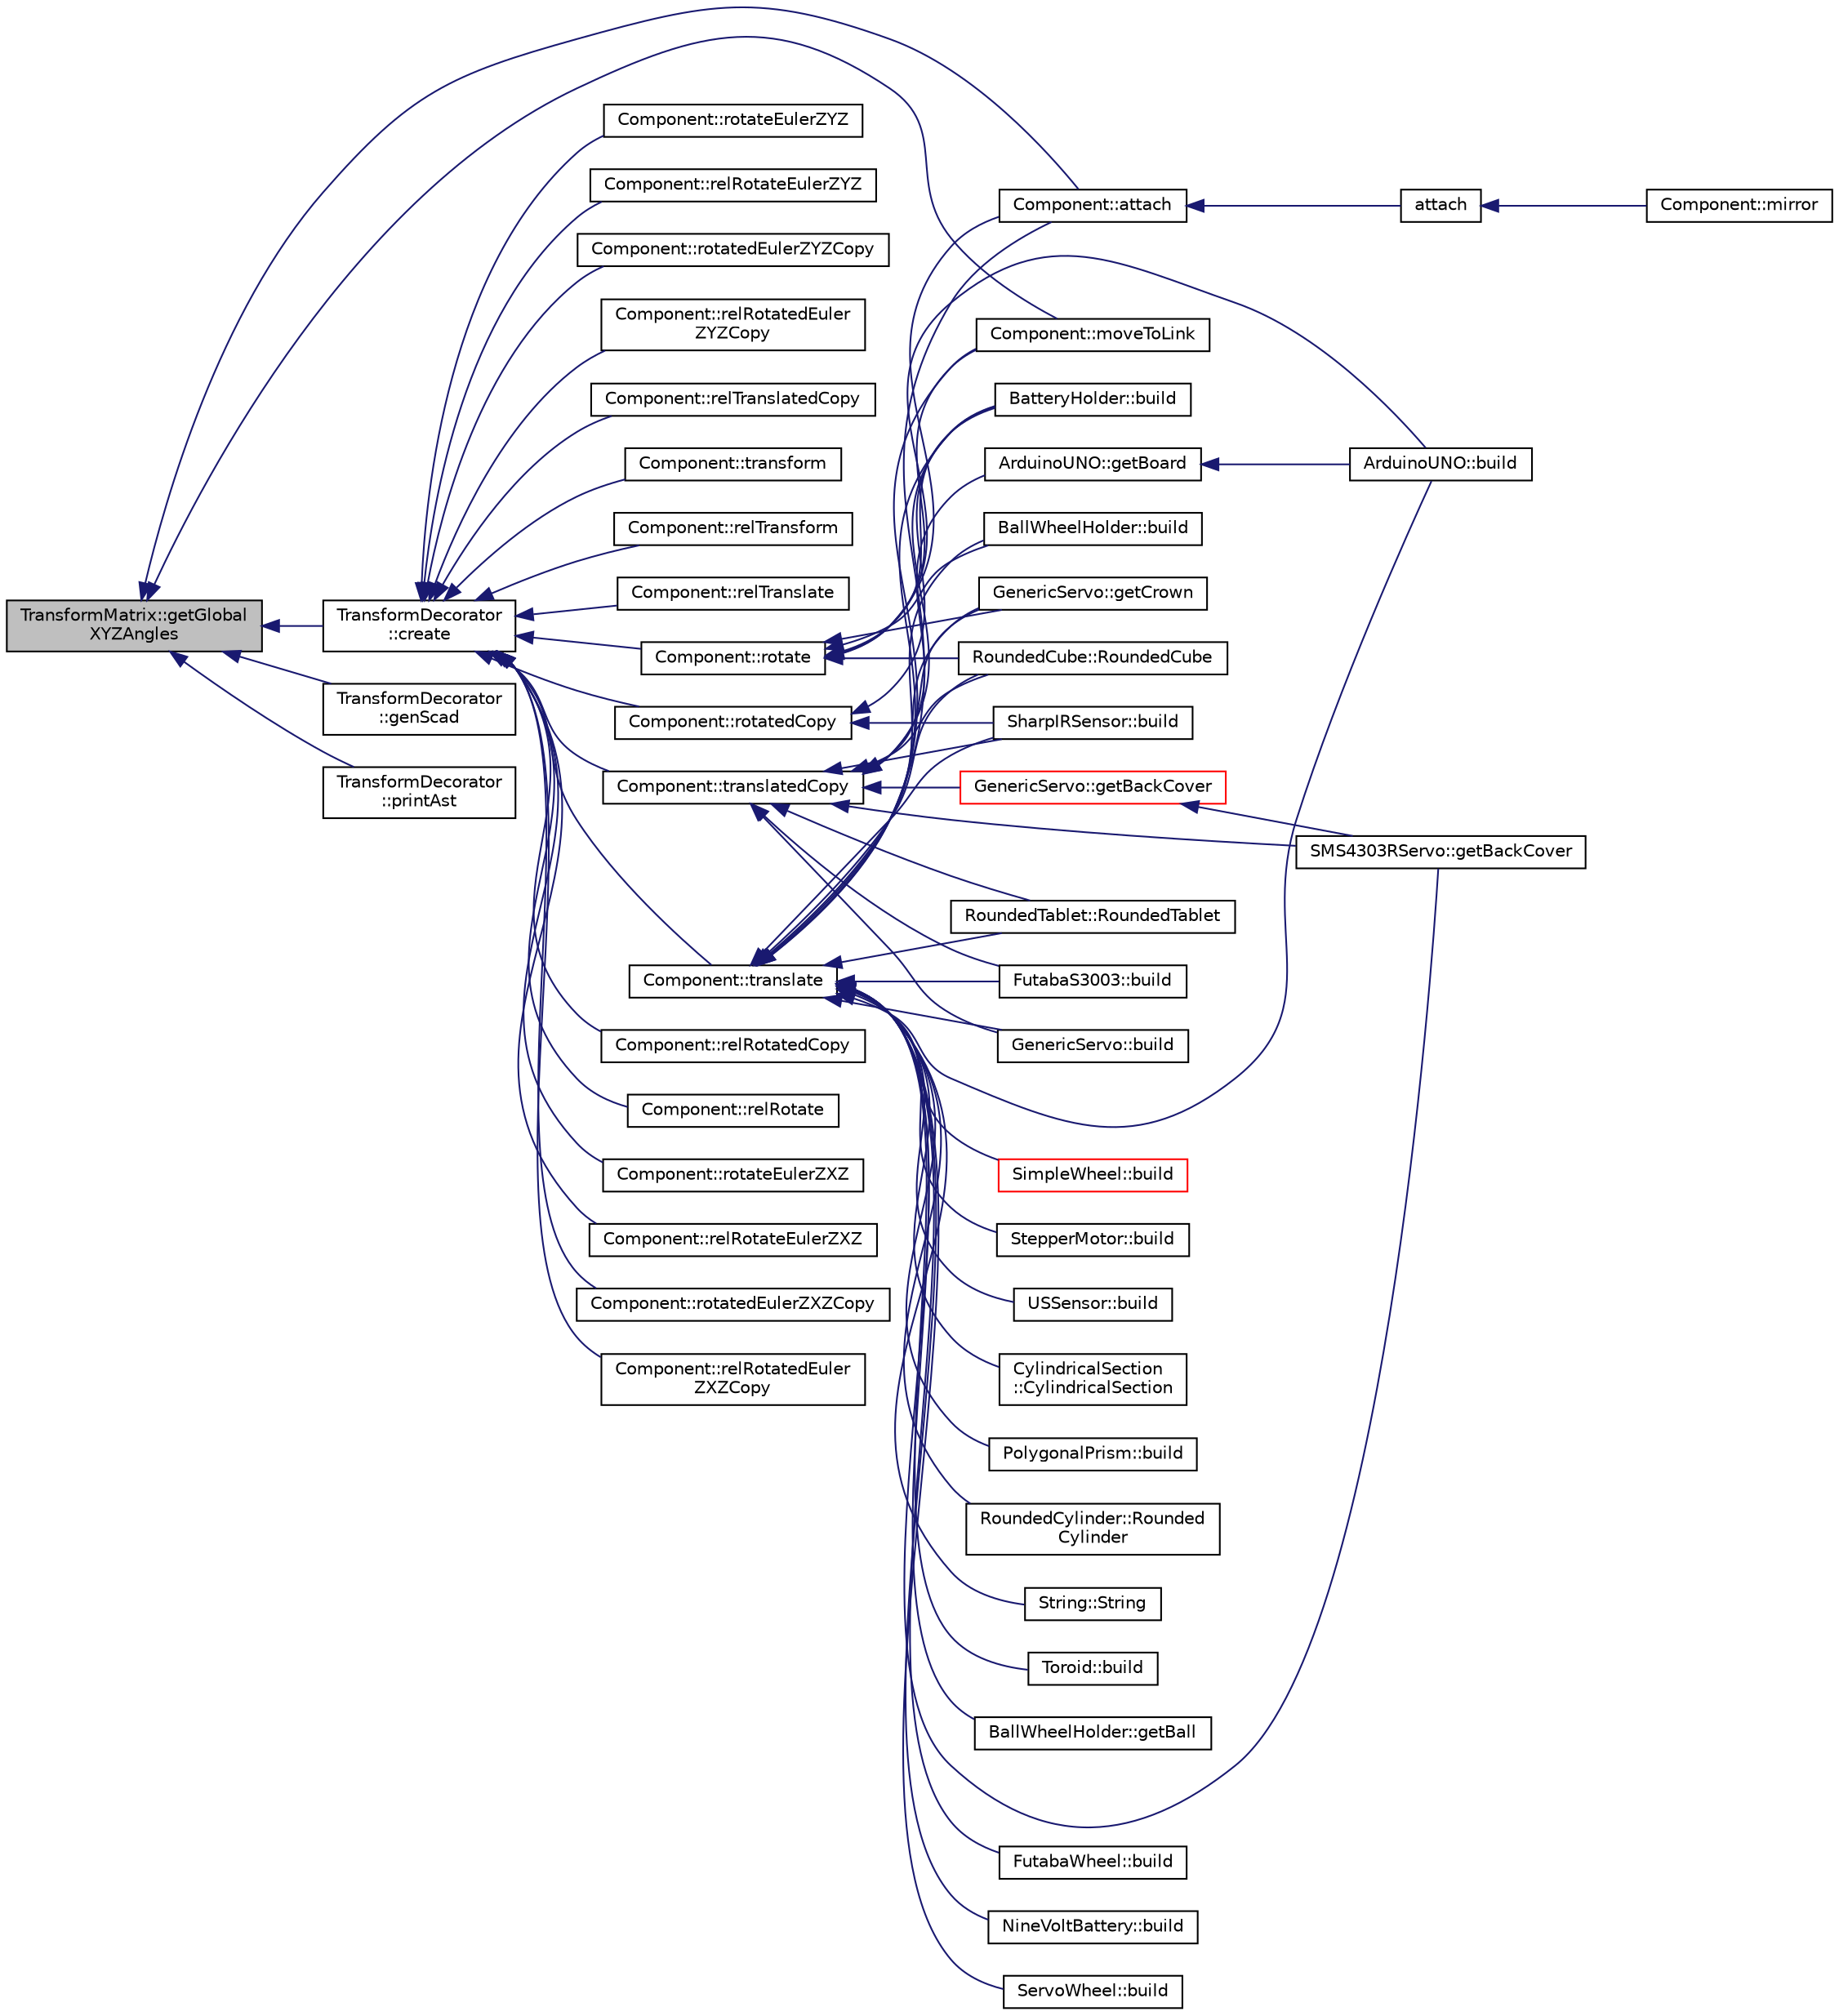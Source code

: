 digraph "TransformMatrix::getGlobalXYZAngles"
{
  edge [fontname="Helvetica",fontsize="10",labelfontname="Helvetica",labelfontsize="10"];
  node [fontname="Helvetica",fontsize="10",shape=record];
  rankdir="LR";
  Node13 [label="TransformMatrix::getGlobal\lXYZAngles",height=0.2,width=0.4,color="black", fillcolor="grey75", style="filled", fontcolor="black"];
  Node13 -> Node14 [dir="back",color="midnightblue",fontsize="10",style="solid",fontname="Helvetica"];
  Node14 [label="Component::moveToLink",height=0.2,width=0.4,color="black", fillcolor="white", style="filled",URL="$classComponent.html#a90358faa491581771a2677e8cdc00bfd",tooltip="Move To Link Function This method rotates and translates the component in order to place it at a link..."];
  Node13 -> Node15 [dir="back",color="midnightblue",fontsize="10",style="solid",fontname="Helvetica"];
  Node15 [label="Component::attach",height=0.2,width=0.4,color="black", fillcolor="white", style="filled",URL="$classComponent.html#a229e816c0585cc4452b0200e0e842d1c",tooltip="Attaches two components This method attaches attachment component to the componet, making the links fit together. "];
  Node15 -> Node16 [dir="back",color="midnightblue",fontsize="10",style="solid",fontname="Helvetica"];
  Node16 [label="attach",height=0.2,width=0.4,color="black", fillcolor="white", style="filled",URL="$globalfunctions_8h.html#a09e34955be2ae478ecf8ee52ce4cc741",tooltip="Attaches two components This method attaches attachment component to base componet, making the links fit together. "];
  Node16 -> Node17 [dir="back",color="midnightblue",fontsize="10",style="solid",fontname="Helvetica"];
  Node17 [label="Component::mirror",height=0.2,width=0.4,color="black", fillcolor="white", style="filled",URL="$classComponent.html#a12fc1771122cebeb04603a1e9029fe19",tooltip="Mirror the component. "];
  Node13 -> Node18 [dir="back",color="midnightblue",fontsize="10",style="solid",fontname="Helvetica"];
  Node18 [label="TransformDecorator\l::genScad",height=0.2,width=0.4,color="black", fillcolor="white", style="filled",URL="$classTransformDecorator.html#ae3b32546bf18df2cb577d3e5a5c8cf2d",tooltip="Generate SCAD output for this object. "];
  Node13 -> Node19 [dir="back",color="midnightblue",fontsize="10",style="solid",fontname="Helvetica"];
  Node19 [label="TransformDecorator\l::printAst",height=0.2,width=0.4,color="black", fillcolor="white", style="filled",URL="$classTransformDecorator.html#a5d7ea277e02d3af964ba16105e4850a1",tooltip="Generate AST output for this object. "];
  Node13 -> Node20 [dir="back",color="midnightblue",fontsize="10",style="solid",fontname="Helvetica"];
  Node20 [label="TransformDecorator\l::create",height=0.2,width=0.4,color="black", fillcolor="white", style="filled",URL="$classTransformDecorator.html#a0aa4971660b91bebb8ad53e682b00bd1",tooltip="Default factory method. "];
  Node20 -> Node21 [dir="back",color="midnightblue",fontsize="10",style="solid",fontname="Helvetica"];
  Node21 [label="Component::rotatedCopy",height=0.2,width=0.4,color="black", fillcolor="white", style="filled",URL="$classComponent.html#ad9de437a1628000f65fea65381e4c3d4",tooltip="Rotate the component. "];
  Node21 -> Node22 [dir="back",color="midnightblue",fontsize="10",style="solid",fontname="Helvetica"];
  Node22 [label="BatteryHolder::build",height=0.2,width=0.4,color="black", fillcolor="white", style="filled",URL="$classBatteryHolder.html#a31b5756aae7816ef88986302ec12303c",tooltip="Build the piece. "];
  Node21 -> Node23 [dir="back",color="midnightblue",fontsize="10",style="solid",fontname="Helvetica"];
  Node23 [label="SharpIRSensor::build",height=0.2,width=0.4,color="black", fillcolor="white", style="filled",URL="$classSharpIRSensor.html#a9358ae89493f89e94ecf763fa4f2f542",tooltip="Build the piece. "];
  Node20 -> Node24 [dir="back",color="midnightblue",fontsize="10",style="solid",fontname="Helvetica"];
  Node24 [label="Component::relRotatedCopy",height=0.2,width=0.4,color="black", fillcolor="white", style="filled",URL="$classComponent.html#ac55c1d200c06a40b1093e7c1874a81ea",tooltip="Rotate the component around its local reference system. "];
  Node20 -> Node25 [dir="back",color="midnightblue",fontsize="10",style="solid",fontname="Helvetica"];
  Node25 [label="Component::rotate",height=0.2,width=0.4,color="black", fillcolor="white", style="filled",URL="$classComponent.html#a5d02f92e62bd7a142dcc9c0dae0c908d",tooltip="Rotate the component. "];
  Node25 -> Node26 [dir="back",color="midnightblue",fontsize="10",style="solid",fontname="Helvetica"];
  Node26 [label="RoundedCube::RoundedCube",height=0.2,width=0.4,color="black", fillcolor="white", style="filled",URL="$classRoundedCube.html#ad0ba2fd7d94c9b93a559bb36ab5787bf",tooltip="Constructor. "];
  Node25 -> Node14 [dir="back",color="midnightblue",fontsize="10",style="solid",fontname="Helvetica"];
  Node25 -> Node15 [dir="back",color="midnightblue",fontsize="10",style="solid",fontname="Helvetica"];
  Node25 -> Node27 [dir="back",color="midnightblue",fontsize="10",style="solid",fontname="Helvetica"];
  Node27 [label="ArduinoUNO::build",height=0.2,width=0.4,color="black", fillcolor="white", style="filled",URL="$classArduinoUNO.html#a3f36db05b8094951b6a0372fae99e390",tooltip="Build the piece. "];
  Node25 -> Node28 [dir="back",color="midnightblue",fontsize="10",style="solid",fontname="Helvetica"];
  Node28 [label="BallWheelHolder::build",height=0.2,width=0.4,color="black", fillcolor="white", style="filled",URL="$classBallWheelHolder.html#a5fdc4b7a1f329bf9e136abb14ce79066",tooltip="Build the piece. "];
  Node25 -> Node22 [dir="back",color="midnightblue",fontsize="10",style="solid",fontname="Helvetica"];
  Node25 -> Node29 [dir="back",color="midnightblue",fontsize="10",style="solid",fontname="Helvetica"];
  Node29 [label="GenericServo::getCrown",height=0.2,width=0.4,color="black", fillcolor="white", style="filled",URL="$classGenericServo.html#a495d0b7ab36c079972c4702359c5ec76",tooltip="returns a component only with the crown "];
  Node20 -> Node30 [dir="back",color="midnightblue",fontsize="10",style="solid",fontname="Helvetica"];
  Node30 [label="Component::relRotate",height=0.2,width=0.4,color="black", fillcolor="white", style="filled",URL="$classComponent.html#a2c3e5cf2bc1680e69b3268e7063cd1d8",tooltip="Rotate the component around its local reference system. "];
  Node20 -> Node31 [dir="back",color="midnightblue",fontsize="10",style="solid",fontname="Helvetica"];
  Node31 [label="Component::rotateEulerZXZ",height=0.2,width=0.4,color="black", fillcolor="white", style="filled",URL="$classComponent.html#a65626ffdf954959a05120a15daf04219",tooltip="Rotate the component with Euler Angles ZX&#39;Z&#39;&#39;. "];
  Node20 -> Node32 [dir="back",color="midnightblue",fontsize="10",style="solid",fontname="Helvetica"];
  Node32 [label="Component::relRotateEulerZXZ",height=0.2,width=0.4,color="black", fillcolor="white", style="filled",URL="$classComponent.html#a29263e0bb90f81f656e96f2d32c7779a",tooltip="Rotate the component with Euler Angles ZX&#39;Z&#39;&#39; around its local reference system. "];
  Node20 -> Node33 [dir="back",color="midnightblue",fontsize="10",style="solid",fontname="Helvetica"];
  Node33 [label="Component::rotatedEulerZXZCopy",height=0.2,width=0.4,color="black", fillcolor="white", style="filled",URL="$classComponent.html#a356ba279ad0e9897f67c55bcebc56cd1",tooltip="Rotate a copy of the component with Euler Angles ZX&#39;Z&#39;&#39;. "];
  Node20 -> Node34 [dir="back",color="midnightblue",fontsize="10",style="solid",fontname="Helvetica"];
  Node34 [label="Component::relRotatedEuler\lZXZCopy",height=0.2,width=0.4,color="black", fillcolor="white", style="filled",URL="$classComponent.html#aed22d90f781e4775efe024cf2bc63541",tooltip="Rotate a copy of the component with Euler Angles ZX&#39;Z&#39;&#39; around its local reference system..."];
  Node20 -> Node35 [dir="back",color="midnightblue",fontsize="10",style="solid",fontname="Helvetica"];
  Node35 [label="Component::rotateEulerZYZ",height=0.2,width=0.4,color="black", fillcolor="white", style="filled",URL="$classComponent.html#a495eab23b140a50437e90f84500803eb",tooltip="Rotate the component with Euler Angles ZY&#39;Z&#39;&#39;. "];
  Node20 -> Node36 [dir="back",color="midnightblue",fontsize="10",style="solid",fontname="Helvetica"];
  Node36 [label="Component::relRotateEulerZYZ",height=0.2,width=0.4,color="black", fillcolor="white", style="filled",URL="$classComponent.html#a04731b2276edc482d179889f9ac83a5a",tooltip="Rotate the component with Euler Angles ZY&#39;Z&#39;&#39; around its local reference system. "];
  Node20 -> Node37 [dir="back",color="midnightblue",fontsize="10",style="solid",fontname="Helvetica"];
  Node37 [label="Component::rotatedEulerZYZCopy",height=0.2,width=0.4,color="black", fillcolor="white", style="filled",URL="$classComponent.html#a1ad2043bd3b91ad39cf671b6c7becfa5",tooltip="Rotate a copy of the component with Euler Angles ZX&#39;Z&#39;&#39;. "];
  Node20 -> Node38 [dir="back",color="midnightblue",fontsize="10",style="solid",fontname="Helvetica"];
  Node38 [label="Component::relRotatedEuler\lZYZCopy",height=0.2,width=0.4,color="black", fillcolor="white", style="filled",URL="$classComponent.html#a8aa8baded83e217655004ea955e53379",tooltip="Rotate a copy of the component with Euler Angles ZX&#39;Z&#39;&#39; around its local reference system..."];
  Node20 -> Node39 [dir="back",color="midnightblue",fontsize="10",style="solid",fontname="Helvetica"];
  Node39 [label="Component::translatedCopy",height=0.2,width=0.4,color="black", fillcolor="white", style="filled",URL="$classComponent.html#a9b25cc8e1420561130218b7c360eab67",tooltip="Translate the component. "];
  Node39 -> Node26 [dir="back",color="midnightblue",fontsize="10",style="solid",fontname="Helvetica"];
  Node39 -> Node40 [dir="back",color="midnightblue",fontsize="10",style="solid",fontname="Helvetica"];
  Node40 [label="RoundedTablet::RoundedTablet",height=0.2,width=0.4,color="black", fillcolor="white", style="filled",URL="$classRoundedTablet.html#acb7bd8292117dbfba2b14e928a5f1d1e",tooltip="Constructor. "];
  Node39 -> Node41 [dir="back",color="midnightblue",fontsize="10",style="solid",fontname="Helvetica"];
  Node41 [label="ArduinoUNO::getBoard",height=0.2,width=0.4,color="black", fillcolor="white", style="filled",URL="$classArduinoUNO.html#a2765f8e142d0668f66270d15dfb30296",tooltip="returns a component only with the board "];
  Node41 -> Node27 [dir="back",color="midnightblue",fontsize="10",style="solid",fontname="Helvetica"];
  Node39 -> Node22 [dir="back",color="midnightblue",fontsize="10",style="solid",fontname="Helvetica"];
  Node39 -> Node42 [dir="back",color="midnightblue",fontsize="10",style="solid",fontname="Helvetica"];
  Node42 [label="FutabaS3003::build",height=0.2,width=0.4,color="black", fillcolor="white", style="filled",URL="$classFutabaS3003.html#a780e4ad25476f3d7962675c1b5e4fb03",tooltip="Build the piece. "];
  Node39 -> Node43 [dir="back",color="midnightblue",fontsize="10",style="solid",fontname="Helvetica"];
  Node43 [label="GenericServo::getBackCover",height=0.2,width=0.4,color="red", fillcolor="white", style="filled",URL="$classGenericServo.html#a93fe47b0ebffbe1c9c71e190fe92736c",tooltip="getBackCover "];
  Node43 -> Node44 [dir="back",color="midnightblue",fontsize="10",style="solid",fontname="Helvetica"];
  Node44 [label="SMS4303RServo::getBackCover",height=0.2,width=0.4,color="black", fillcolor="white", style="filled",URL="$classSMS4303RServo.html#aeec1aa712c347da1a5fe9ece738a9bdc",tooltip="getBackCover "];
  Node39 -> Node29 [dir="back",color="midnightblue",fontsize="10",style="solid",fontname="Helvetica"];
  Node39 -> Node46 [dir="back",color="midnightblue",fontsize="10",style="solid",fontname="Helvetica"];
  Node46 [label="GenericServo::build",height=0.2,width=0.4,color="black", fillcolor="white", style="filled",URL="$classGenericServo.html#a278c702f6e1e6ab5dc2d05964f3d14eb",tooltip="Build the piece. "];
  Node39 -> Node23 [dir="back",color="midnightblue",fontsize="10",style="solid",fontname="Helvetica"];
  Node39 -> Node44 [dir="back",color="midnightblue",fontsize="10",style="solid",fontname="Helvetica"];
  Node20 -> Node47 [dir="back",color="midnightblue",fontsize="10",style="solid",fontname="Helvetica"];
  Node47 [label="Component::relTranslatedCopy",height=0.2,width=0.4,color="black", fillcolor="white", style="filled",URL="$classComponent.html#ae38d7d4bc776ce28cd7a3811a262d0ed",tooltip="Translate the component wrt. to its local reference system. "];
  Node20 -> Node48 [dir="back",color="midnightblue",fontsize="10",style="solid",fontname="Helvetica"];
  Node48 [label="Component::transform",height=0.2,width=0.4,color="black", fillcolor="white", style="filled",URL="$classComponent.html#abfdd7b2784ca975181f2f9391a7a3e50"];
  Node20 -> Node49 [dir="back",color="midnightblue",fontsize="10",style="solid",fontname="Helvetica"];
  Node49 [label="Component::relTransform",height=0.2,width=0.4,color="black", fillcolor="white", style="filled",URL="$classComponent.html#a96438164cd3e438b3044c420c4bd2788"];
  Node20 -> Node50 [dir="back",color="midnightblue",fontsize="10",style="solid",fontname="Helvetica"];
  Node50 [label="Component::translate",height=0.2,width=0.4,color="black", fillcolor="white", style="filled",URL="$classComponent.html#a0df678527e9d0d65a749bbc5883a71af",tooltip="Translate the component. "];
  Node50 -> Node51 [dir="back",color="midnightblue",fontsize="10",style="solid",fontname="Helvetica"];
  Node51 [label="CylindricalSection\l::CylindricalSection",height=0.2,width=0.4,color="black", fillcolor="white", style="filled",URL="$classCylindricalSection.html#a72ba130be49d400a5a0aa0a365e7c900",tooltip="Constructor. "];
  Node50 -> Node52 [dir="back",color="midnightblue",fontsize="10",style="solid",fontname="Helvetica"];
  Node52 [label="PolygonalPrism::build",height=0.2,width=0.4,color="black", fillcolor="white", style="filled",URL="$classPolygonalPrism.html#a3915dd262cd305a5212b01dcb6494d04",tooltip="Build the piece. "];
  Node50 -> Node26 [dir="back",color="midnightblue",fontsize="10",style="solid",fontname="Helvetica"];
  Node50 -> Node53 [dir="back",color="midnightblue",fontsize="10",style="solid",fontname="Helvetica"];
  Node53 [label="RoundedCylinder::Rounded\lCylinder",height=0.2,width=0.4,color="black", fillcolor="white", style="filled",URL="$classRoundedCylinder.html#a71de022375f47005a38034c037d6dd2f",tooltip="Static factory method. "];
  Node50 -> Node40 [dir="back",color="midnightblue",fontsize="10",style="solid",fontname="Helvetica"];
  Node50 -> Node54 [dir="back",color="midnightblue",fontsize="10",style="solid",fontname="Helvetica"];
  Node54 [label="String::String",height=0.2,width=0.4,color="black", fillcolor="white", style="filled",URL="$classString.html#a9662ca94c4e2cd2a1b6fe723fd7ee6d7"];
  Node50 -> Node55 [dir="back",color="midnightblue",fontsize="10",style="solid",fontname="Helvetica"];
  Node55 [label="Toroid::build",height=0.2,width=0.4,color="black", fillcolor="white", style="filled",URL="$classToroid.html#a1f536ca45b977d2b16caddcfac37e8f2",tooltip="Build the piece. "];
  Node50 -> Node14 [dir="back",color="midnightblue",fontsize="10",style="solid",fontname="Helvetica"];
  Node50 -> Node15 [dir="back",color="midnightblue",fontsize="10",style="solid",fontname="Helvetica"];
  Node50 -> Node27 [dir="back",color="midnightblue",fontsize="10",style="solid",fontname="Helvetica"];
  Node50 -> Node28 [dir="back",color="midnightblue",fontsize="10",style="solid",fontname="Helvetica"];
  Node50 -> Node56 [dir="back",color="midnightblue",fontsize="10",style="solid",fontname="Helvetica"];
  Node56 [label="BallWheelHolder::getBall",height=0.2,width=0.4,color="black", fillcolor="white", style="filled",URL="$classBallWheelHolder.html#aa345c2a64731ffd98a8562c452b9115b"];
  Node50 -> Node22 [dir="back",color="midnightblue",fontsize="10",style="solid",fontname="Helvetica"];
  Node50 -> Node42 [dir="back",color="midnightblue",fontsize="10",style="solid",fontname="Helvetica"];
  Node50 -> Node57 [dir="back",color="midnightblue",fontsize="10",style="solid",fontname="Helvetica"];
  Node57 [label="FutabaWheel::build",height=0.2,width=0.4,color="black", fillcolor="white", style="filled",URL="$classFutabaWheel.html#a6dc7222f040225cbea58a7f52ab51bc1",tooltip="Build the piece. "];
  Node50 -> Node29 [dir="back",color="midnightblue",fontsize="10",style="solid",fontname="Helvetica"];
  Node50 -> Node46 [dir="back",color="midnightblue",fontsize="10",style="solid",fontname="Helvetica"];
  Node50 -> Node58 [dir="back",color="midnightblue",fontsize="10",style="solid",fontname="Helvetica"];
  Node58 [label="NineVoltBattery::build",height=0.2,width=0.4,color="black", fillcolor="white", style="filled",URL="$classNineVoltBattery.html#a47fdf8ed2d4de128b9acae2ced2cb9ef",tooltip="Build the piece. "];
  Node50 -> Node59 [dir="back",color="midnightblue",fontsize="10",style="solid",fontname="Helvetica"];
  Node59 [label="ServoWheel::build",height=0.2,width=0.4,color="black", fillcolor="white", style="filled",URL="$classServoWheel.html#a1c938e0a0aeac4b0cb9f31081cdbcc62",tooltip="Build the piece. "];
  Node50 -> Node23 [dir="back",color="midnightblue",fontsize="10",style="solid",fontname="Helvetica"];
  Node50 -> Node60 [dir="back",color="midnightblue",fontsize="10",style="solid",fontname="Helvetica"];
  Node60 [label="SimpleWheel::build",height=0.2,width=0.4,color="red", fillcolor="white", style="filled",URL="$classSimpleWheel.html#a33754ed6566c483e50a13e3ab9ea1052",tooltip="Build the piece. "];
  Node50 -> Node44 [dir="back",color="midnightblue",fontsize="10",style="solid",fontname="Helvetica"];
  Node50 -> Node63 [dir="back",color="midnightblue",fontsize="10",style="solid",fontname="Helvetica"];
  Node63 [label="StepperMotor::build",height=0.2,width=0.4,color="black", fillcolor="white", style="filled",URL="$classStepperMotor.html#ae2954c48b9c34762cfcd67720a72b710",tooltip="Build the piece. "];
  Node50 -> Node64 [dir="back",color="midnightblue",fontsize="10",style="solid",fontname="Helvetica"];
  Node64 [label="USSensor::build",height=0.2,width=0.4,color="black", fillcolor="white", style="filled",URL="$classUSSensor.html#ac876244c1bf0aab65db9a1876d0ca525",tooltip="Build the piece. "];
  Node20 -> Node65 [dir="back",color="midnightblue",fontsize="10",style="solid",fontname="Helvetica"];
  Node65 [label="Component::relTranslate",height=0.2,width=0.4,color="black", fillcolor="white", style="filled",URL="$classComponent.html#a9c77e890ea15db01c38273975f9a56ad",tooltip="Translate the component wrt. to its local reference system. "];
}
